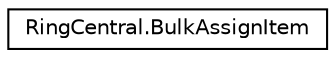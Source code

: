 digraph "Graphical Class Hierarchy"
{
 // LATEX_PDF_SIZE
  edge [fontname="Helvetica",fontsize="10",labelfontname="Helvetica",labelfontsize="10"];
  node [fontname="Helvetica",fontsize="10",shape=record];
  rankdir="LR";
  Node0 [label="RingCentral.BulkAssignItem",height=0.2,width=0.4,color="black", fillcolor="white", style="filled",URL="$classRingCentral_1_1BulkAssignItem.html",tooltip=" "];
}
